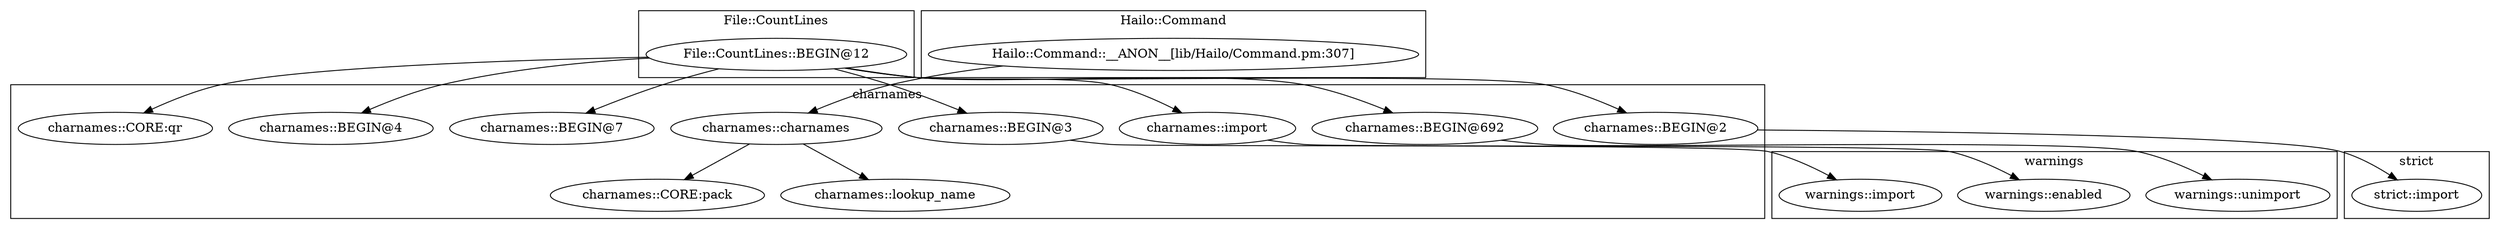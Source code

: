 digraph {
graph [overlap=false]
subgraph cluster_File_CountLines {
	label="File::CountLines";
	"File::CountLines::BEGIN@12";
}
subgraph cluster_warnings {
	label="warnings";
	"warnings::unimport";
	"warnings::enabled";
	"warnings::import";
}
subgraph cluster_charnames {
	label="charnames";
	"charnames::CORE:pack";
	"charnames::BEGIN@692";
	"charnames::BEGIN@4";
	"charnames::BEGIN@3";
	"charnames::BEGIN@7";
	"charnames::charnames";
	"charnames::lookup_name";
	"charnames::BEGIN@2";
	"charnames::import";
	"charnames::CORE:qr";
}
subgraph cluster_strict {
	label="strict";
	"strict::import";
}
subgraph cluster_Hailo_Command {
	label="Hailo::Command";
	"Hailo::Command::__ANON__[lib/Hailo/Command.pm:307]";
}
"File::CountLines::BEGIN@12" -> "charnames::BEGIN@692";
"File::CountLines::BEGIN@12" -> "charnames::BEGIN@3";
"charnames::BEGIN@692" -> "warnings::unimport";
"charnames::charnames" -> "charnames::lookup_name";
"File::CountLines::BEGIN@12" -> "charnames::BEGIN@2";
"File::CountLines::BEGIN@12" -> "charnames::BEGIN@4";
"Hailo::Command::__ANON__[lib/Hailo/Command.pm:307]" -> "charnames::charnames";
"charnames::charnames" -> "charnames::CORE:pack";
"charnames::import" -> "warnings::enabled";
"charnames::BEGIN@3" -> "warnings::import";
"File::CountLines::BEGIN@12" -> "charnames::BEGIN@7";
"File::CountLines::BEGIN@12" -> "charnames::CORE:qr";
"charnames::BEGIN@2" -> "strict::import";
"File::CountLines::BEGIN@12" -> "charnames::import";
}
